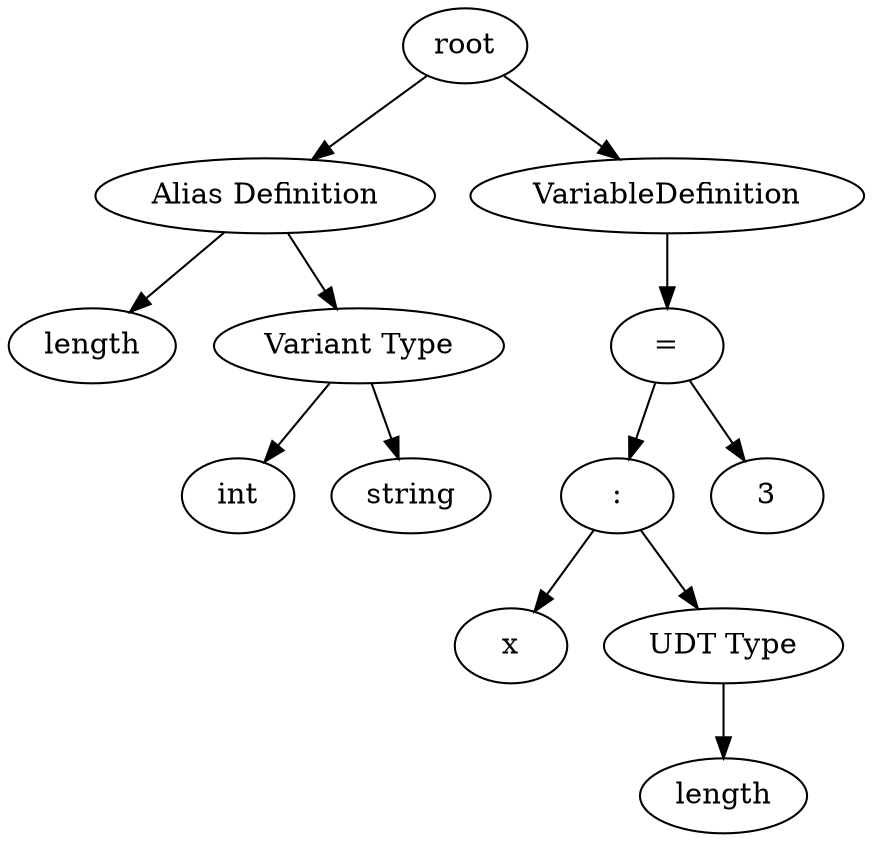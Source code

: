 digraph G { 
 "0"   [label="root"]; 
 "1"   [label="Alias Definition"]; 
 "0" -> "1"; 
 "2"   [label="length"]; 
 "1" -> "2"; 
 "3"   [label="Variant Type"]; 
 "1" -> "3"; 
 "4"   [label="int"]; 
 "3" -> "4"; 
 "5"   [label="string"]; 
 "3" -> "5"; 
 "6"   [label="VariableDefinition"]; 
 "0" -> "6"; 
 "7"   [label="="]; 
 "6" -> "7"; 
 "8"   [label=":"]; 
 "7" -> "8"; 
 "9"   [label="x"]; 
 "8" -> "9"; 
 "10"   [label="UDT Type"]; 
 "8" -> "10"; 
 "11"   [label="length"]; 
 "10" -> "11"; 
 "12"   [label="3"]; 
 "7" -> "12"; 
 }